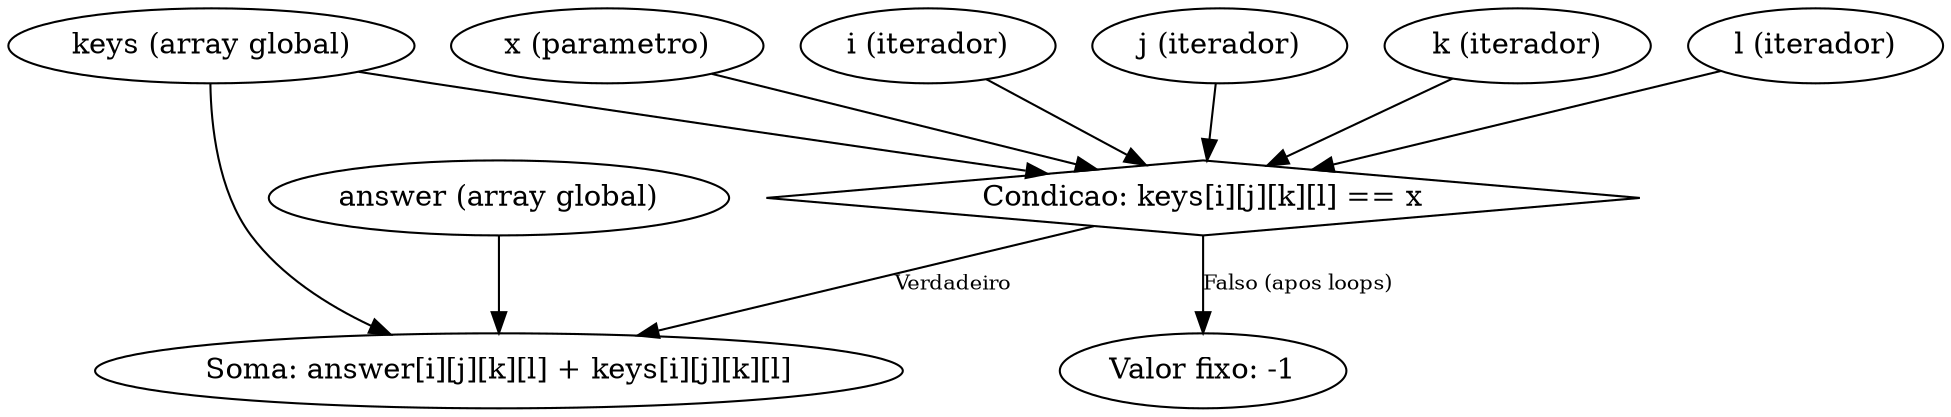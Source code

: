digraph DFG_foo {
    node [shape=ellipse];
    edge [fontsize=10];

    x [label="x (parametro)"];
    keys [label="keys (array global)"];
    answer [label="answer (array global)"];
    i [label="i (iterador)"];
    j [label="j (iterador)"];
    k [label="k (iterador)"];
    l [label="l (iterador)"];
    cond [label="Condicao: keys[i][j][k][l] == x", shape=diamond];
    return_inner [label="Soma: answer[i][j][k][l] + keys[i][j][k][l]"];
    return_end [label="Valor fixo: -1"];

    x -> cond;
    keys -> cond;
    keys -> return_inner;
    answer -> return_inner;
    i -> cond;
    j -> cond;
    k -> cond;
    l -> cond;
    cond -> return_inner [label="Verdadeiro"];
    cond -> return_end [label="Falso (apos loops)"];
}